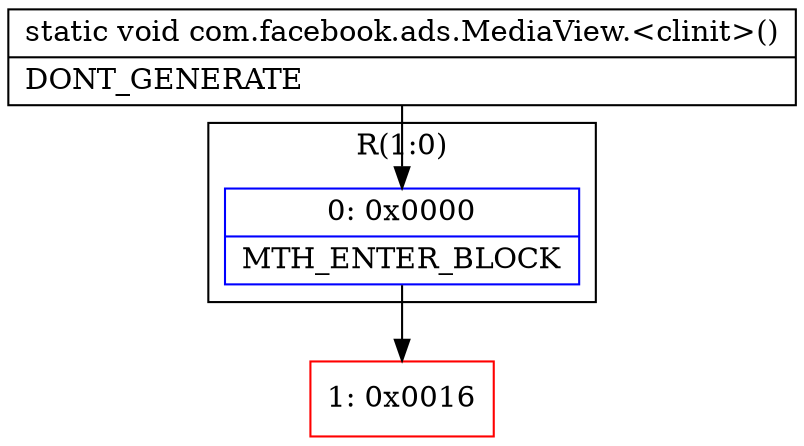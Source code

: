 digraph "CFG forcom.facebook.ads.MediaView.\<clinit\>()V" {
subgraph cluster_Region_2098175070 {
label = "R(1:0)";
node [shape=record,color=blue];
Node_0 [shape=record,label="{0\:\ 0x0000|MTH_ENTER_BLOCK\l}"];
}
Node_1 [shape=record,color=red,label="{1\:\ 0x0016}"];
MethodNode[shape=record,label="{static void com.facebook.ads.MediaView.\<clinit\>()  | DONT_GENERATE\l}"];
MethodNode -> Node_0;
Node_0 -> Node_1;
}

